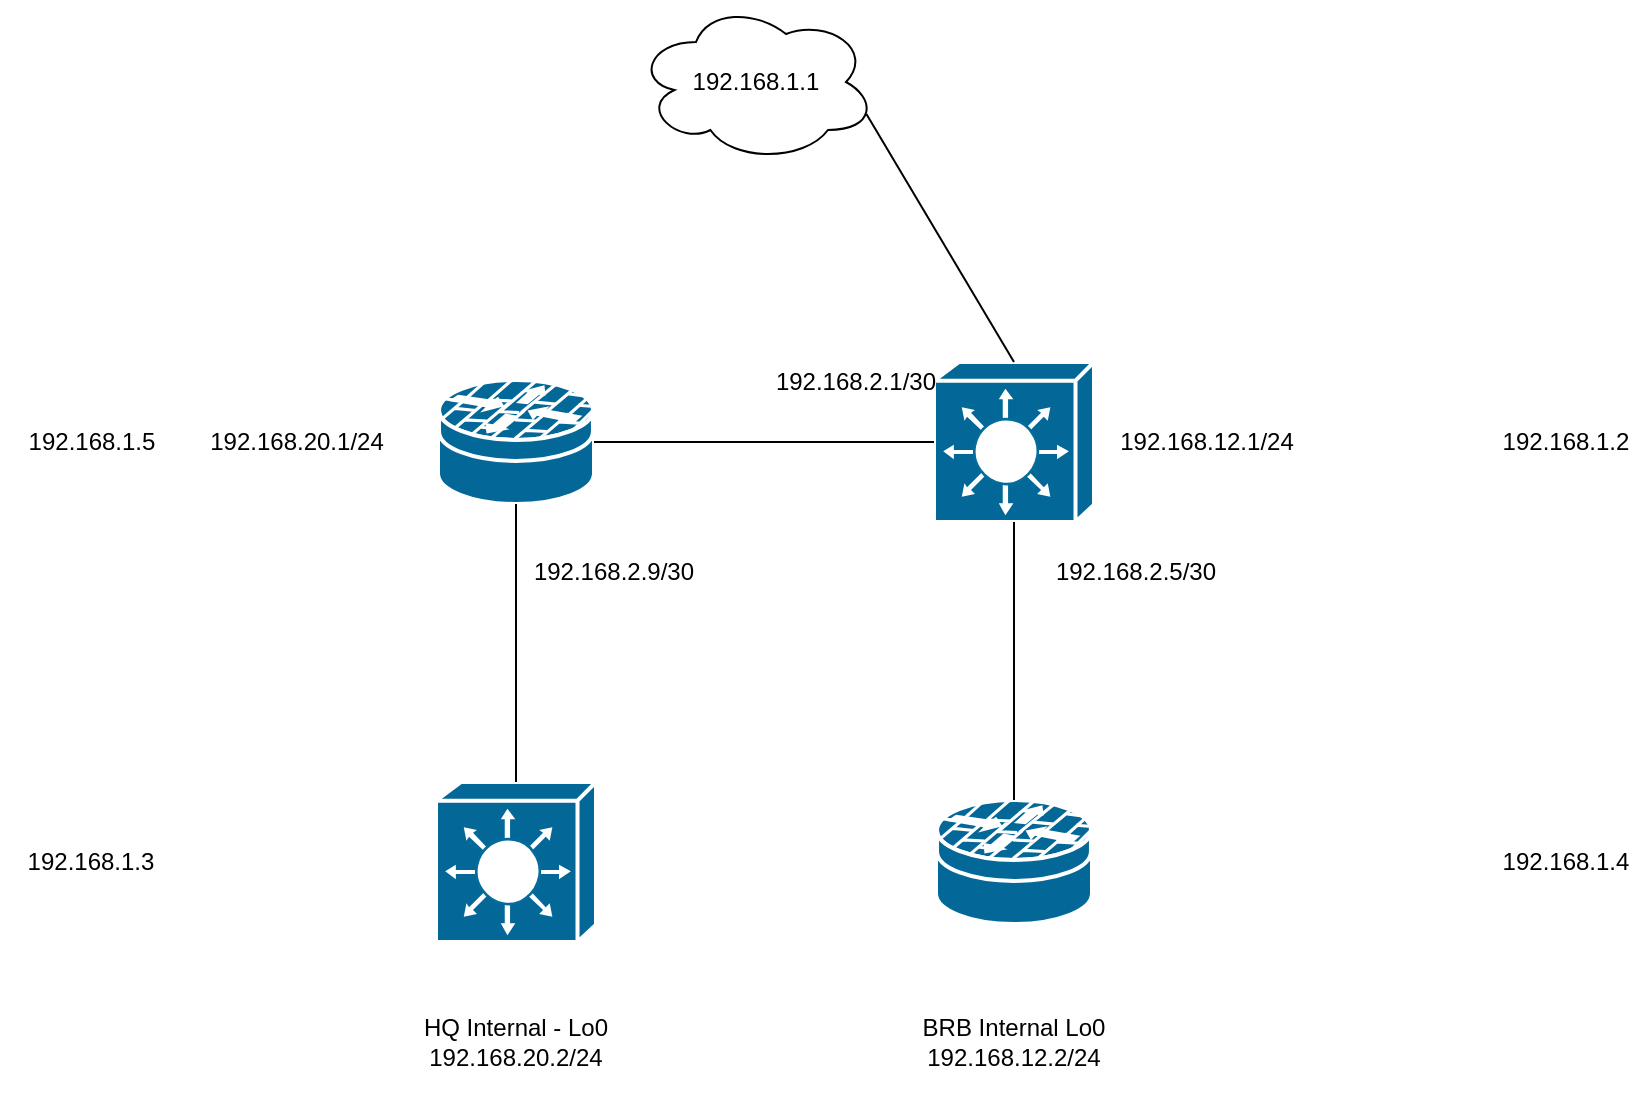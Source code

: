 <mxfile version="27.1.3">
  <diagram name="Page-1" id="VbO-9BWDVI6TNwgONeiR">
    <mxGraphModel dx="1426" dy="751" grid="1" gridSize="10" guides="1" tooltips="1" connect="1" arrows="1" fold="1" page="1" pageScale="1" pageWidth="850" pageHeight="1100" math="0" shadow="0">
      <root>
        <mxCell id="0" />
        <mxCell id="1" parent="0" />
        <mxCell id="NEwKACmCdkhHc1CyIsO2-1" value="" style="shape=mxgraph.cisco.security.router_firewall;sketch=0;html=1;pointerEvents=1;dashed=0;fillColor=#036897;strokeColor=#ffffff;strokeWidth=2;verticalLabelPosition=bottom;verticalAlign=top;align=center;outlineConnect=0;" parent="1" vertex="1">
          <mxGeometry x="241.0" y="209" width="78" height="62" as="geometry" />
        </mxCell>
        <mxCell id="NEwKACmCdkhHc1CyIsO2-2" value="" style="shape=mxgraph.cisco.security.router_firewall;sketch=0;html=1;pointerEvents=1;dashed=0;fillColor=#036897;strokeColor=#ffffff;strokeWidth=2;verticalLabelPosition=bottom;verticalAlign=top;align=center;outlineConnect=0;" parent="1" vertex="1">
          <mxGeometry x="490" y="419" width="78" height="62" as="geometry" />
        </mxCell>
        <mxCell id="NEwKACmCdkhHc1CyIsO2-3" value="" style="shape=mxgraph.cisco.switches.layer_3_switch;sketch=0;html=1;pointerEvents=1;dashed=0;fillColor=#036897;strokeColor=#ffffff;strokeWidth=2;verticalLabelPosition=bottom;verticalAlign=top;align=center;outlineConnect=0;" parent="1" vertex="1">
          <mxGeometry x="489" y="200" width="80" height="80" as="geometry" />
        </mxCell>
        <mxCell id="NEwKACmCdkhHc1CyIsO2-4" value="" style="shape=mxgraph.cisco.switches.layer_3_switch;sketch=0;html=1;pointerEvents=1;dashed=0;fillColor=#036897;strokeColor=#ffffff;strokeWidth=2;verticalLabelPosition=bottom;verticalAlign=top;align=center;outlineConnect=0;" parent="1" vertex="1">
          <mxGeometry x="240" y="410" width="80" height="80" as="geometry" />
        </mxCell>
        <mxCell id="NEwKACmCdkhHc1CyIsO2-5" value="" style="endArrow=none;html=1;rounded=0;entryX=1;entryY=0.5;entryDx=0;entryDy=0;entryPerimeter=0;exitX=0;exitY=0.5;exitDx=0;exitDy=0;exitPerimeter=0;" parent="1" source="NEwKACmCdkhHc1CyIsO2-3" target="NEwKACmCdkhHc1CyIsO2-1" edge="1">
          <mxGeometry width="50" height="50" relative="1" as="geometry">
            <mxPoint x="400" y="410" as="sourcePoint" />
            <mxPoint x="450" y="360" as="targetPoint" />
          </mxGeometry>
        </mxCell>
        <mxCell id="NEwKACmCdkhHc1CyIsO2-6" value="" style="endArrow=none;html=1;rounded=0;entryX=0.5;entryY=1;entryDx=0;entryDy=0;entryPerimeter=0;exitX=0.5;exitY=0;exitDx=0;exitDy=0;exitPerimeter=0;" parent="1" source="NEwKACmCdkhHc1CyIsO2-2" target="NEwKACmCdkhHc1CyIsO2-3" edge="1">
          <mxGeometry width="50" height="50" relative="1" as="geometry">
            <mxPoint x="400" y="410" as="sourcePoint" />
            <mxPoint x="450" y="360" as="targetPoint" />
          </mxGeometry>
        </mxCell>
        <mxCell id="NEwKACmCdkhHc1CyIsO2-7" value="" style="endArrow=none;html=1;rounded=0;entryX=0.5;entryY=1;entryDx=0;entryDy=0;entryPerimeter=0;exitX=0.5;exitY=0;exitDx=0;exitDy=0;exitPerimeter=0;" parent="1" source="NEwKACmCdkhHc1CyIsO2-4" target="NEwKACmCdkhHc1CyIsO2-1" edge="1">
          <mxGeometry width="50" height="50" relative="1" as="geometry">
            <mxPoint x="400" y="410" as="sourcePoint" />
            <mxPoint x="450" y="360" as="targetPoint" />
          </mxGeometry>
        </mxCell>
        <mxCell id="NEwKACmCdkhHc1CyIsO2-8" value="" style="ellipse;shape=cloud;whiteSpace=wrap;html=1;" parent="1" vertex="1">
          <mxGeometry x="340" y="20" width="120" height="80" as="geometry" />
        </mxCell>
        <mxCell id="NEwKACmCdkhHc1CyIsO2-9" value="" style="endArrow=none;html=1;rounded=0;entryX=0.96;entryY=0.7;entryDx=0;entryDy=0;entryPerimeter=0;exitX=0.5;exitY=0;exitDx=0;exitDy=0;exitPerimeter=0;" parent="1" source="NEwKACmCdkhHc1CyIsO2-3" target="NEwKACmCdkhHc1CyIsO2-8" edge="1">
          <mxGeometry width="50" height="50" relative="1" as="geometry">
            <mxPoint x="400" y="110" as="sourcePoint" />
            <mxPoint x="450" y="60" as="targetPoint" />
          </mxGeometry>
        </mxCell>
        <mxCell id="NEwKACmCdkhHc1CyIsO2-10" value="192.168.1.4" style="text;html=1;align=center;verticalAlign=middle;whiteSpace=wrap;rounded=0;" parent="1" vertex="1">
          <mxGeometry x="770" y="435" width="70" height="30" as="geometry" />
        </mxCell>
        <mxCell id="NEwKACmCdkhHc1CyIsO2-11" value="192.168.1.1" style="text;html=1;align=center;verticalAlign=middle;whiteSpace=wrap;rounded=0;" parent="1" vertex="1">
          <mxGeometry x="370" y="45" width="60" height="30" as="geometry" />
        </mxCell>
        <mxCell id="NEwKACmCdkhHc1CyIsO2-12" value="192.168.1.2" style="text;html=1;align=center;verticalAlign=middle;whiteSpace=wrap;rounded=0;" parent="1" vertex="1">
          <mxGeometry x="770" y="225" width="70" height="30" as="geometry" />
        </mxCell>
        <mxCell id="NEwKACmCdkhHc1CyIsO2-13" value="192.168.1.5" style="text;html=1;align=center;verticalAlign=middle;whiteSpace=wrap;rounded=0;" parent="1" vertex="1">
          <mxGeometry x="22.5" y="225" width="90" height="30" as="geometry" />
        </mxCell>
        <mxCell id="NEwKACmCdkhHc1CyIsO2-14" value="192.168.1.3" style="text;html=1;align=center;verticalAlign=middle;whiteSpace=wrap;rounded=0;" parent="1" vertex="1">
          <mxGeometry x="30" y="435" width="75" height="30" as="geometry" />
        </mxCell>
        <mxCell id="NEwKACmCdkhHc1CyIsO2-15" value="192.168.2.1/30" style="text;html=1;align=center;verticalAlign=middle;whiteSpace=wrap;rounded=0;" parent="1" vertex="1">
          <mxGeometry x="400" y="195" width="100" height="30" as="geometry" />
        </mxCell>
        <mxCell id="NEwKACmCdkhHc1CyIsO2-17" value="192.168.2.5/30" style="text;html=1;align=center;verticalAlign=middle;whiteSpace=wrap;rounded=0;" parent="1" vertex="1">
          <mxGeometry x="540" y="290" width="100" height="30" as="geometry" />
        </mxCell>
        <mxCell id="NEwKACmCdkhHc1CyIsO2-18" value="192.168.2.9/30" style="text;html=1;align=center;verticalAlign=middle;whiteSpace=wrap;rounded=0;" parent="1" vertex="1">
          <mxGeometry x="279" y="290" width="100" height="30" as="geometry" />
        </mxCell>
        <mxCell id="NEwKACmCdkhHc1CyIsO2-19" value="HQ Internal - Lo0&lt;div&gt;192.168.20.2/24&lt;/div&gt;" style="text;html=1;align=center;verticalAlign=middle;whiteSpace=wrap;rounded=0;" parent="1" vertex="1">
          <mxGeometry x="225" y="510" width="110" height="60" as="geometry" />
        </mxCell>
        <mxCell id="NEwKACmCdkhHc1CyIsO2-20" value="BRB Internal Lo0&lt;div&gt;192.168.12.2/24&lt;/div&gt;" style="text;html=1;align=center;verticalAlign=middle;whiteSpace=wrap;rounded=0;" parent="1" vertex="1">
          <mxGeometry x="474" y="510" width="110" height="60" as="geometry" />
        </mxCell>
        <mxCell id="aekZnpzKbNraPY80KmKW-1" value="192.168.12.1/24" style="text;html=1;align=center;verticalAlign=middle;resizable=0;points=[];autosize=1;strokeColor=none;fillColor=none;" vertex="1" parent="1">
          <mxGeometry x="570" y="225" width="110" height="30" as="geometry" />
        </mxCell>
        <mxCell id="aekZnpzKbNraPY80KmKW-2" value="192.168.20.1/24" style="text;html=1;align=center;verticalAlign=middle;resizable=0;points=[];autosize=1;strokeColor=none;fillColor=none;" vertex="1" parent="1">
          <mxGeometry x="115" y="225" width="110" height="30" as="geometry" />
        </mxCell>
      </root>
    </mxGraphModel>
  </diagram>
</mxfile>
